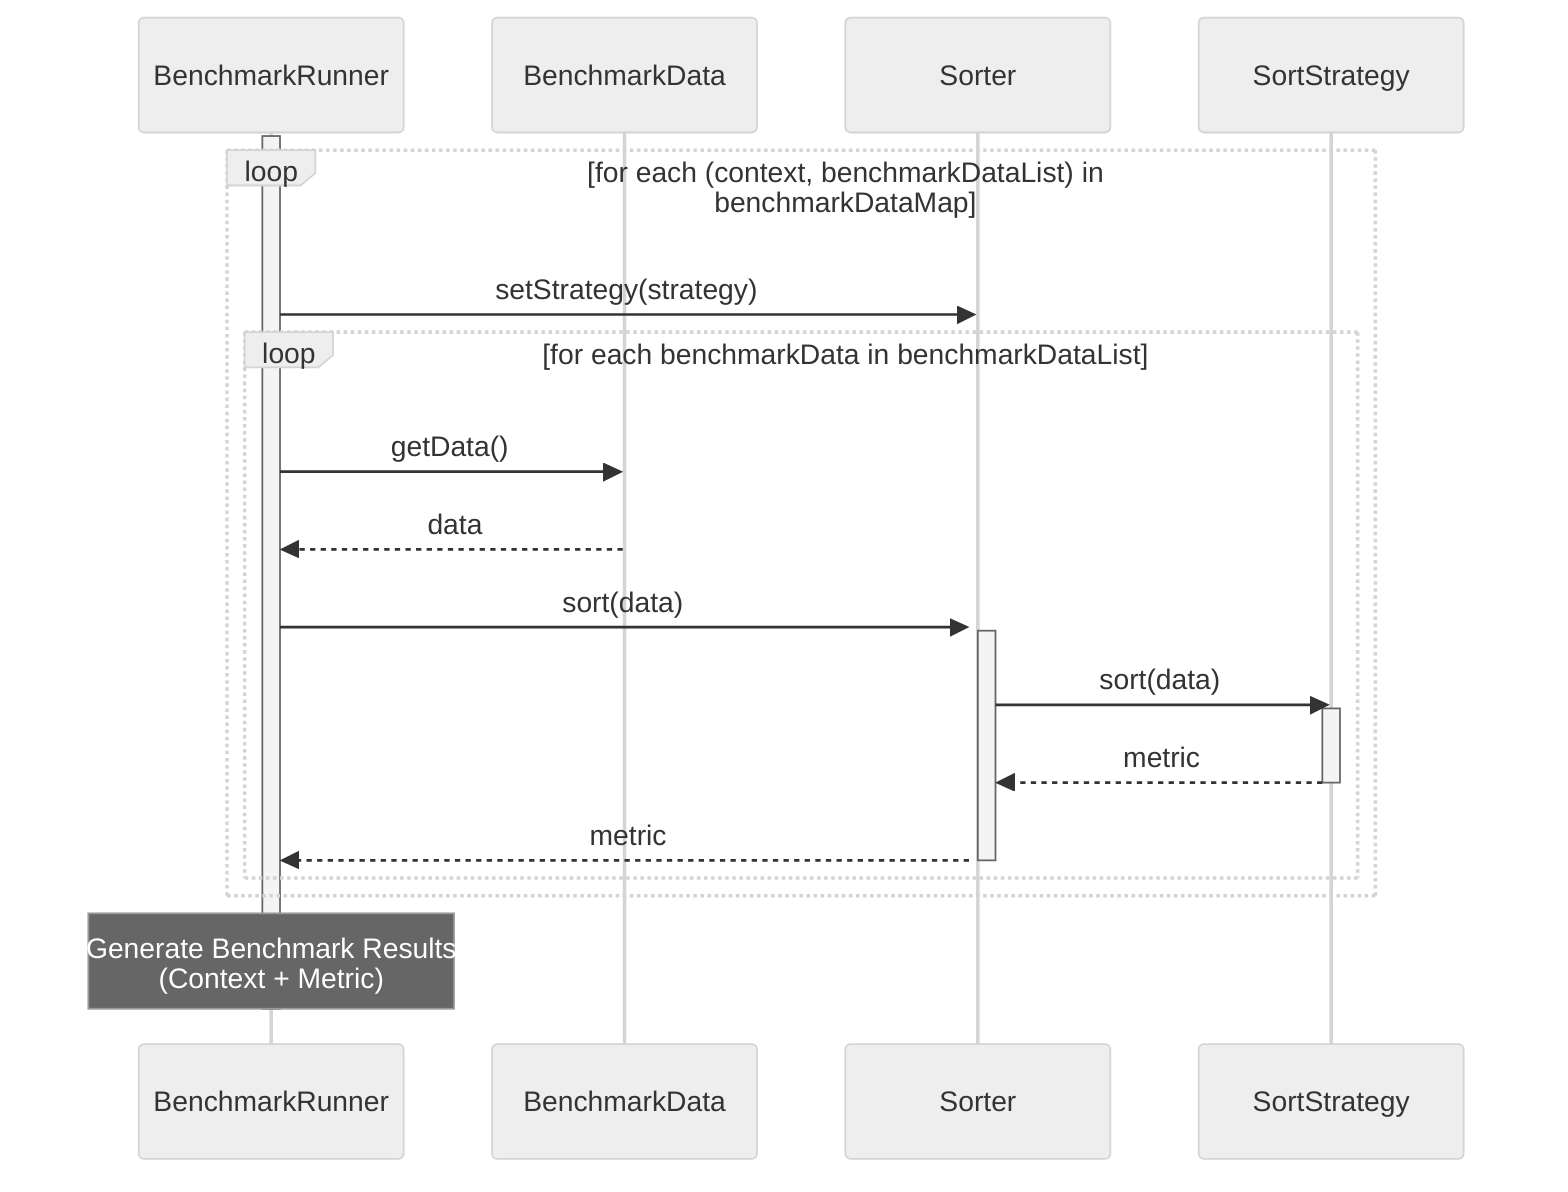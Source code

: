 %%{init: {'theme':'neutral'}}%%
sequenceDiagram
    participant BenchmarkRunner
    activate BenchmarkRunner
    participant BenchmarkData
    participant Sorter
    participant SortStrategy

    loop for each (context, benchmarkDataList) in benchmarkDataMap
        BenchmarkRunner->>Sorter: setStrategy(strategy)
        activate Sorter

        loop for each benchmarkData in benchmarkDataList
            BenchmarkRunner->>BenchmarkData: getData()
            BenchmarkData-->>BenchmarkRunner: data
            BenchmarkRunner->>Sorter: sort(data)
            activate Sorter
            Sorter->>SortStrategy: sort(data)
            activate SortStrategy
            SortStrategy-->>Sorter: metric
            deactivate SortStrategy
            Sorter-->>BenchmarkRunner: metric
            deactivate Sorter
        end
    end

    note over BenchmarkRunner: Generate Benchmark Results<br/>(Context + Metric)
    deactivate BenchmarkRunner